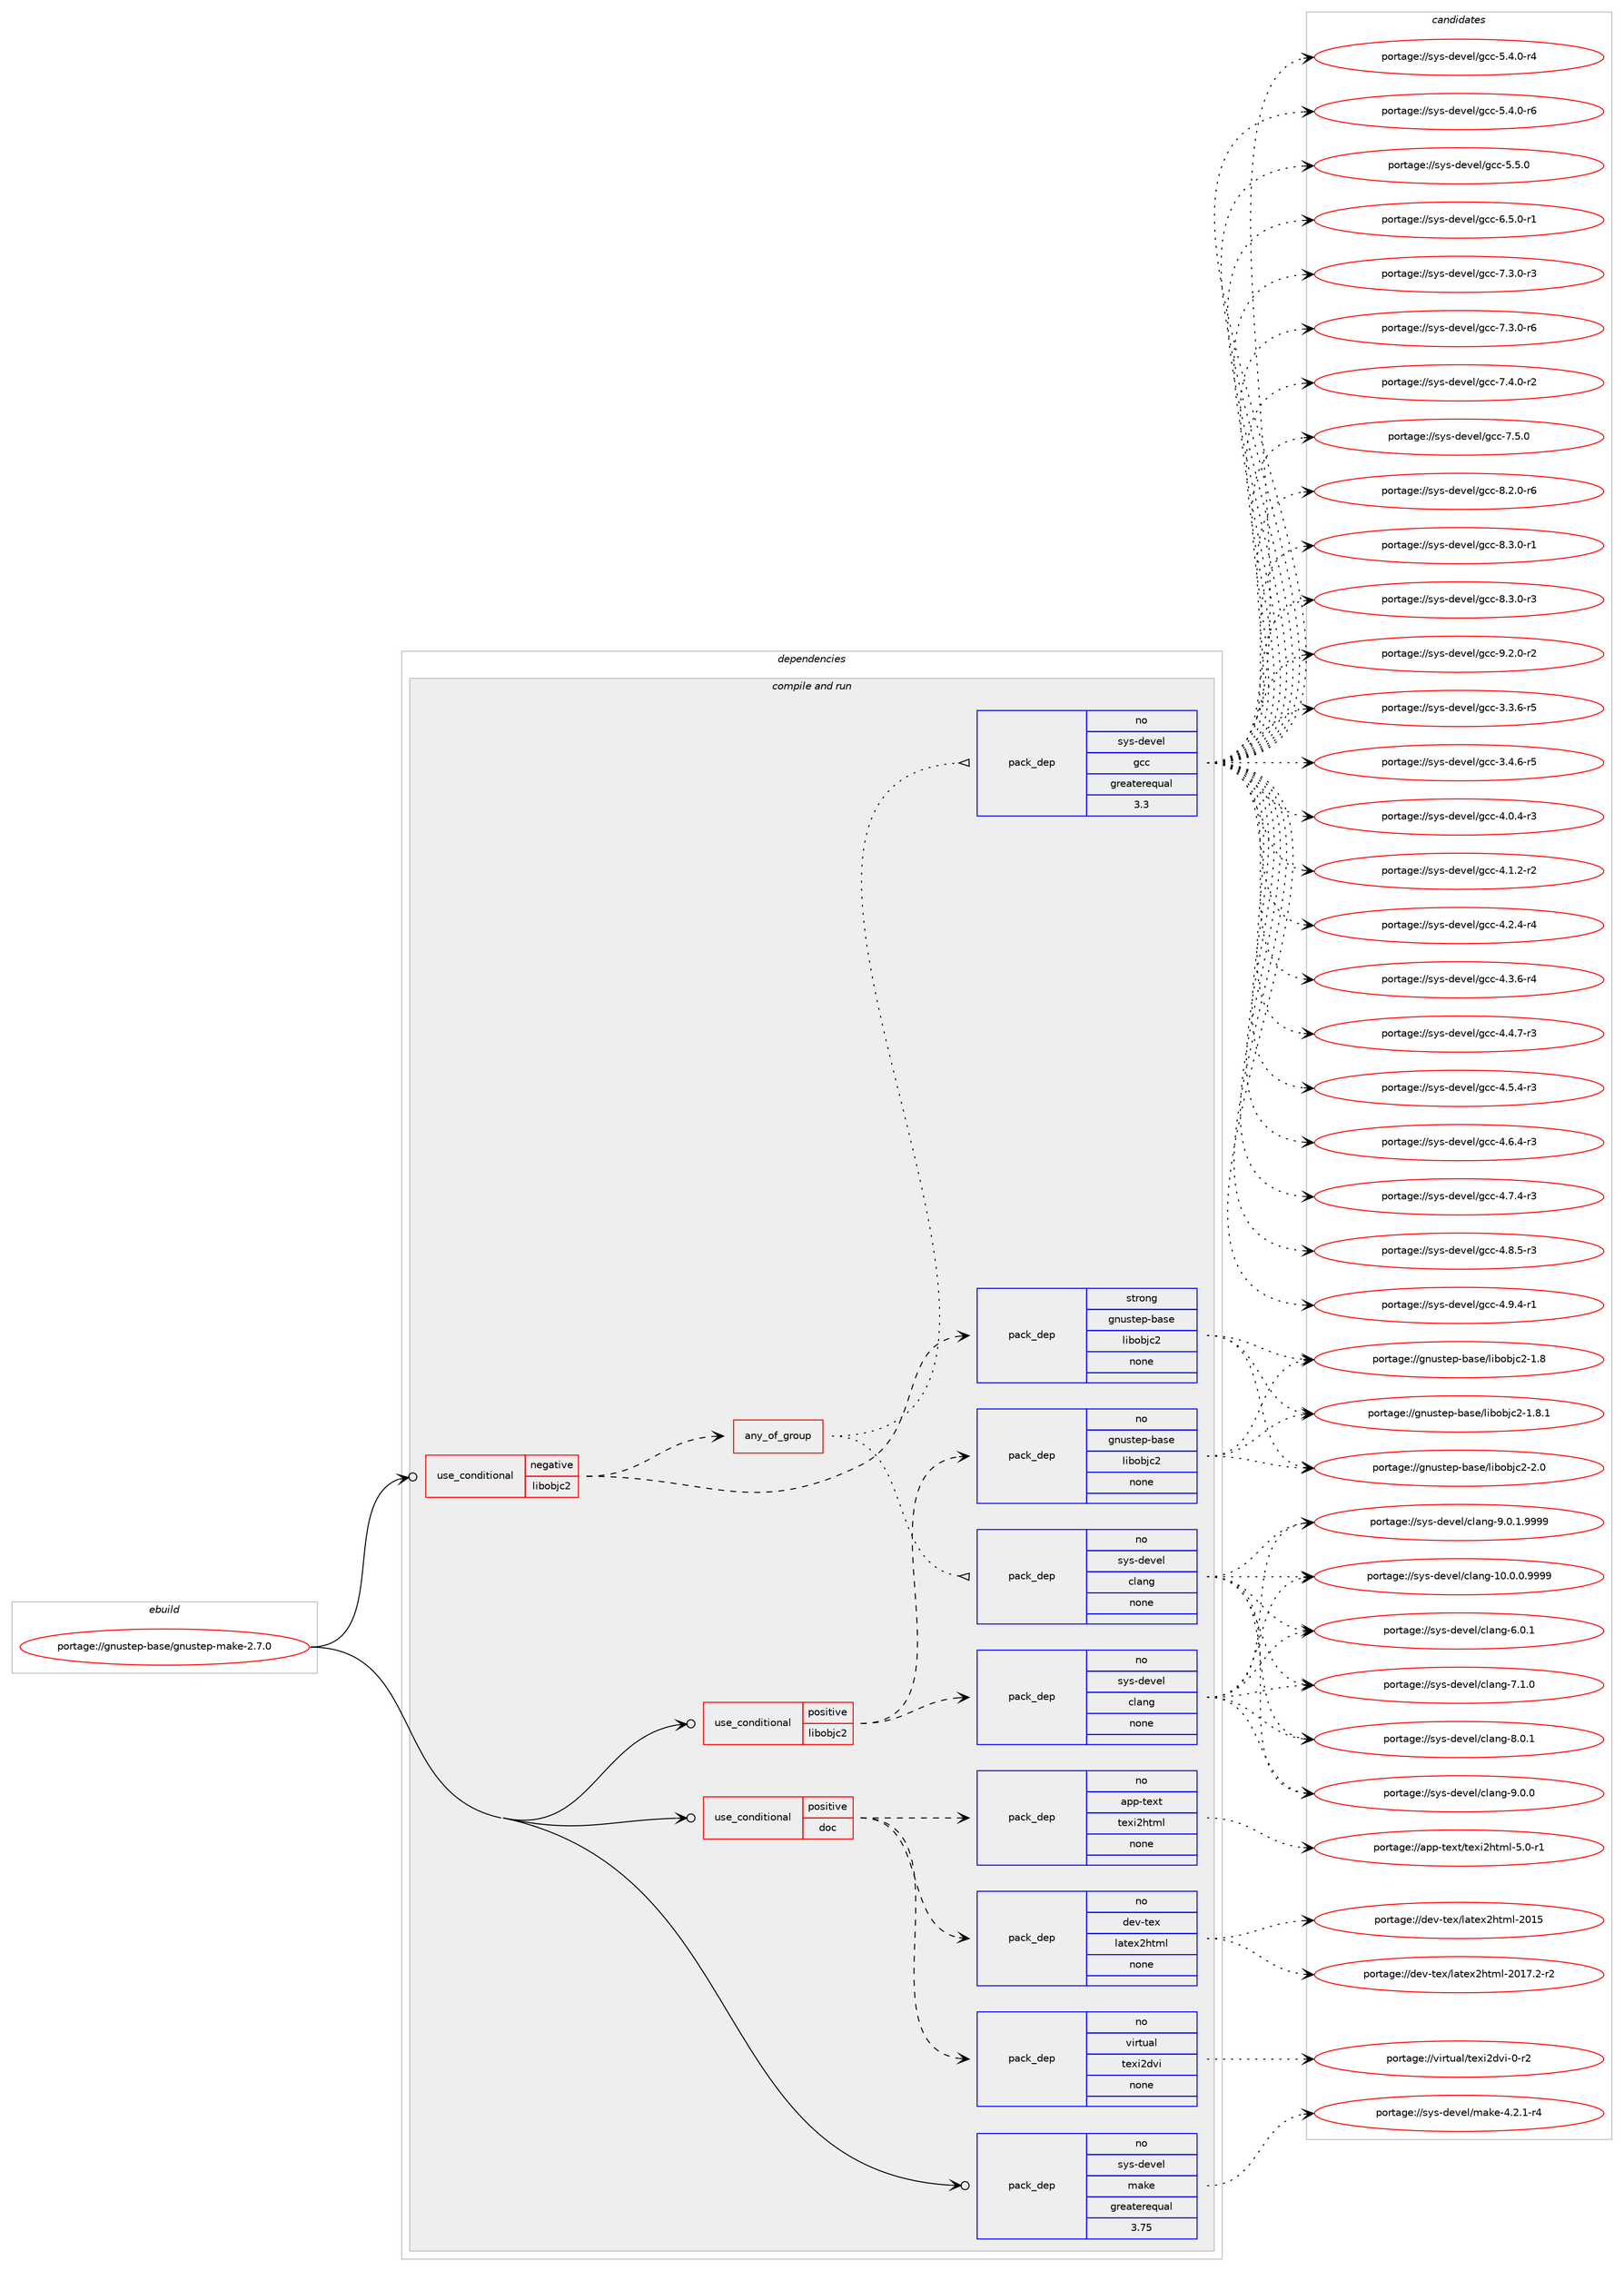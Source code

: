 digraph prolog {

# *************
# Graph options
# *************

newrank=true;
concentrate=true;
compound=true;
graph [rankdir=LR,fontname=Helvetica,fontsize=10,ranksep=1.5];#, ranksep=2.5, nodesep=0.2];
edge  [arrowhead=vee];
node  [fontname=Helvetica,fontsize=10];

# **********
# The ebuild
# **********

subgraph cluster_leftcol {
color=gray;
rank=same;
label=<<i>ebuild</i>>;
id [label="portage://gnustep-base/gnustep-make-2.7.0", color=red, width=4, href="../gnustep-base/gnustep-make-2.7.0.svg"];
}

# ****************
# The dependencies
# ****************

subgraph cluster_midcol {
color=gray;
label=<<i>dependencies</i>>;
subgraph cluster_compile {
fillcolor="#eeeeee";
style=filled;
label=<<i>compile</i>>;
}
subgraph cluster_compileandrun {
fillcolor="#eeeeee";
style=filled;
label=<<i>compile and run</i>>;
subgraph cond74750 {
dependency283772 [label=<<TABLE BORDER="0" CELLBORDER="1" CELLSPACING="0" CELLPADDING="4"><TR><TD ROWSPAN="3" CELLPADDING="10">use_conditional</TD></TR><TR><TD>negative</TD></TR><TR><TD>libobjc2</TD></TR></TABLE>>, shape=none, color=red];
subgraph pack204863 {
dependency283773 [label=<<TABLE BORDER="0" CELLBORDER="1" CELLSPACING="0" CELLPADDING="4" WIDTH="220"><TR><TD ROWSPAN="6" CELLPADDING="30">pack_dep</TD></TR><TR><TD WIDTH="110">strong</TD></TR><TR><TD>gnustep-base</TD></TR><TR><TD>libobjc2</TD></TR><TR><TD>none</TD></TR><TR><TD></TD></TR></TABLE>>, shape=none, color=blue];
}
dependency283772:e -> dependency283773:w [weight=20,style="dashed",arrowhead="vee"];
subgraph any4058 {
dependency283774 [label=<<TABLE BORDER="0" CELLBORDER="1" CELLSPACING="0" CELLPADDING="4"><TR><TD CELLPADDING="10">any_of_group</TD></TR></TABLE>>, shape=none, color=red];subgraph pack204864 {
dependency283775 [label=<<TABLE BORDER="0" CELLBORDER="1" CELLSPACING="0" CELLPADDING="4" WIDTH="220"><TR><TD ROWSPAN="6" CELLPADDING="30">pack_dep</TD></TR><TR><TD WIDTH="110">no</TD></TR><TR><TD>sys-devel</TD></TR><TR><TD>gcc</TD></TR><TR><TD>greaterequal</TD></TR><TR><TD>3.3</TD></TR></TABLE>>, shape=none, color=blue];
}
dependency283774:e -> dependency283775:w [weight=20,style="dotted",arrowhead="oinv"];
subgraph pack204865 {
dependency283776 [label=<<TABLE BORDER="0" CELLBORDER="1" CELLSPACING="0" CELLPADDING="4" WIDTH="220"><TR><TD ROWSPAN="6" CELLPADDING="30">pack_dep</TD></TR><TR><TD WIDTH="110">no</TD></TR><TR><TD>sys-devel</TD></TR><TR><TD>clang</TD></TR><TR><TD>none</TD></TR><TR><TD></TD></TR></TABLE>>, shape=none, color=blue];
}
dependency283774:e -> dependency283776:w [weight=20,style="dotted",arrowhead="oinv"];
}
dependency283772:e -> dependency283774:w [weight=20,style="dashed",arrowhead="vee"];
}
id:e -> dependency283772:w [weight=20,style="solid",arrowhead="odotvee"];
subgraph cond74751 {
dependency283777 [label=<<TABLE BORDER="0" CELLBORDER="1" CELLSPACING="0" CELLPADDING="4"><TR><TD ROWSPAN="3" CELLPADDING="10">use_conditional</TD></TR><TR><TD>positive</TD></TR><TR><TD>doc</TD></TR></TABLE>>, shape=none, color=red];
subgraph pack204866 {
dependency283778 [label=<<TABLE BORDER="0" CELLBORDER="1" CELLSPACING="0" CELLPADDING="4" WIDTH="220"><TR><TD ROWSPAN="6" CELLPADDING="30">pack_dep</TD></TR><TR><TD WIDTH="110">no</TD></TR><TR><TD>virtual</TD></TR><TR><TD>texi2dvi</TD></TR><TR><TD>none</TD></TR><TR><TD></TD></TR></TABLE>>, shape=none, color=blue];
}
dependency283777:e -> dependency283778:w [weight=20,style="dashed",arrowhead="vee"];
subgraph pack204867 {
dependency283779 [label=<<TABLE BORDER="0" CELLBORDER="1" CELLSPACING="0" CELLPADDING="4" WIDTH="220"><TR><TD ROWSPAN="6" CELLPADDING="30">pack_dep</TD></TR><TR><TD WIDTH="110">no</TD></TR><TR><TD>dev-tex</TD></TR><TR><TD>latex2html</TD></TR><TR><TD>none</TD></TR><TR><TD></TD></TR></TABLE>>, shape=none, color=blue];
}
dependency283777:e -> dependency283779:w [weight=20,style="dashed",arrowhead="vee"];
subgraph pack204868 {
dependency283780 [label=<<TABLE BORDER="0" CELLBORDER="1" CELLSPACING="0" CELLPADDING="4" WIDTH="220"><TR><TD ROWSPAN="6" CELLPADDING="30">pack_dep</TD></TR><TR><TD WIDTH="110">no</TD></TR><TR><TD>app-text</TD></TR><TR><TD>texi2html</TD></TR><TR><TD>none</TD></TR><TR><TD></TD></TR></TABLE>>, shape=none, color=blue];
}
dependency283777:e -> dependency283780:w [weight=20,style="dashed",arrowhead="vee"];
}
id:e -> dependency283777:w [weight=20,style="solid",arrowhead="odotvee"];
subgraph cond74752 {
dependency283781 [label=<<TABLE BORDER="0" CELLBORDER="1" CELLSPACING="0" CELLPADDING="4"><TR><TD ROWSPAN="3" CELLPADDING="10">use_conditional</TD></TR><TR><TD>positive</TD></TR><TR><TD>libobjc2</TD></TR></TABLE>>, shape=none, color=red];
subgraph pack204869 {
dependency283782 [label=<<TABLE BORDER="0" CELLBORDER="1" CELLSPACING="0" CELLPADDING="4" WIDTH="220"><TR><TD ROWSPAN="6" CELLPADDING="30">pack_dep</TD></TR><TR><TD WIDTH="110">no</TD></TR><TR><TD>gnustep-base</TD></TR><TR><TD>libobjc2</TD></TR><TR><TD>none</TD></TR><TR><TD></TD></TR></TABLE>>, shape=none, color=blue];
}
dependency283781:e -> dependency283782:w [weight=20,style="dashed",arrowhead="vee"];
subgraph pack204870 {
dependency283783 [label=<<TABLE BORDER="0" CELLBORDER="1" CELLSPACING="0" CELLPADDING="4" WIDTH="220"><TR><TD ROWSPAN="6" CELLPADDING="30">pack_dep</TD></TR><TR><TD WIDTH="110">no</TD></TR><TR><TD>sys-devel</TD></TR><TR><TD>clang</TD></TR><TR><TD>none</TD></TR><TR><TD></TD></TR></TABLE>>, shape=none, color=blue];
}
dependency283781:e -> dependency283783:w [weight=20,style="dashed",arrowhead="vee"];
}
id:e -> dependency283781:w [weight=20,style="solid",arrowhead="odotvee"];
subgraph pack204871 {
dependency283784 [label=<<TABLE BORDER="0" CELLBORDER="1" CELLSPACING="0" CELLPADDING="4" WIDTH="220"><TR><TD ROWSPAN="6" CELLPADDING="30">pack_dep</TD></TR><TR><TD WIDTH="110">no</TD></TR><TR><TD>sys-devel</TD></TR><TR><TD>make</TD></TR><TR><TD>greaterequal</TD></TR><TR><TD>3.75</TD></TR></TABLE>>, shape=none, color=blue];
}
id:e -> dependency283784:w [weight=20,style="solid",arrowhead="odotvee"];
}
subgraph cluster_run {
fillcolor="#eeeeee";
style=filled;
label=<<i>run</i>>;
}
}

# **************
# The candidates
# **************

subgraph cluster_choices {
rank=same;
color=gray;
label=<<i>candidates</i>>;

subgraph choice204863 {
color=black;
nodesep=1;
choiceportage103110117115116101112459897115101471081059811198106995045494656 [label="portage://gnustep-base/libobjc2-1.8", color=red, width=4,href="../gnustep-base/libobjc2-1.8.svg"];
choiceportage1031101171151161011124598971151014710810598111981069950454946564649 [label="portage://gnustep-base/libobjc2-1.8.1", color=red, width=4,href="../gnustep-base/libobjc2-1.8.1.svg"];
choiceportage103110117115116101112459897115101471081059811198106995045504648 [label="portage://gnustep-base/libobjc2-2.0", color=red, width=4,href="../gnustep-base/libobjc2-2.0.svg"];
dependency283773:e -> choiceportage103110117115116101112459897115101471081059811198106995045494656:w [style=dotted,weight="100"];
dependency283773:e -> choiceportage1031101171151161011124598971151014710810598111981069950454946564649:w [style=dotted,weight="100"];
dependency283773:e -> choiceportage103110117115116101112459897115101471081059811198106995045504648:w [style=dotted,weight="100"];
}
subgraph choice204864 {
color=black;
nodesep=1;
choiceportage115121115451001011181011084710399994551465146544511453 [label="portage://sys-devel/gcc-3.3.6-r5", color=red, width=4,href="../sys-devel/gcc-3.3.6-r5.svg"];
choiceportage115121115451001011181011084710399994551465246544511453 [label="portage://sys-devel/gcc-3.4.6-r5", color=red, width=4,href="../sys-devel/gcc-3.4.6-r5.svg"];
choiceportage115121115451001011181011084710399994552464846524511451 [label="portage://sys-devel/gcc-4.0.4-r3", color=red, width=4,href="../sys-devel/gcc-4.0.4-r3.svg"];
choiceportage115121115451001011181011084710399994552464946504511450 [label="portage://sys-devel/gcc-4.1.2-r2", color=red, width=4,href="../sys-devel/gcc-4.1.2-r2.svg"];
choiceportage115121115451001011181011084710399994552465046524511452 [label="portage://sys-devel/gcc-4.2.4-r4", color=red, width=4,href="../sys-devel/gcc-4.2.4-r4.svg"];
choiceportage115121115451001011181011084710399994552465146544511452 [label="portage://sys-devel/gcc-4.3.6-r4", color=red, width=4,href="../sys-devel/gcc-4.3.6-r4.svg"];
choiceportage115121115451001011181011084710399994552465246554511451 [label="portage://sys-devel/gcc-4.4.7-r3", color=red, width=4,href="../sys-devel/gcc-4.4.7-r3.svg"];
choiceportage115121115451001011181011084710399994552465346524511451 [label="portage://sys-devel/gcc-4.5.4-r3", color=red, width=4,href="../sys-devel/gcc-4.5.4-r3.svg"];
choiceportage115121115451001011181011084710399994552465446524511451 [label="portage://sys-devel/gcc-4.6.4-r3", color=red, width=4,href="../sys-devel/gcc-4.6.4-r3.svg"];
choiceportage115121115451001011181011084710399994552465546524511451 [label="portage://sys-devel/gcc-4.7.4-r3", color=red, width=4,href="../sys-devel/gcc-4.7.4-r3.svg"];
choiceportage115121115451001011181011084710399994552465646534511451 [label="portage://sys-devel/gcc-4.8.5-r3", color=red, width=4,href="../sys-devel/gcc-4.8.5-r3.svg"];
choiceportage115121115451001011181011084710399994552465746524511449 [label="portage://sys-devel/gcc-4.9.4-r1", color=red, width=4,href="../sys-devel/gcc-4.9.4-r1.svg"];
choiceportage115121115451001011181011084710399994553465246484511452 [label="portage://sys-devel/gcc-5.4.0-r4", color=red, width=4,href="../sys-devel/gcc-5.4.0-r4.svg"];
choiceportage115121115451001011181011084710399994553465246484511454 [label="portage://sys-devel/gcc-5.4.0-r6", color=red, width=4,href="../sys-devel/gcc-5.4.0-r6.svg"];
choiceportage11512111545100101118101108471039999455346534648 [label="portage://sys-devel/gcc-5.5.0", color=red, width=4,href="../sys-devel/gcc-5.5.0.svg"];
choiceportage115121115451001011181011084710399994554465346484511449 [label="portage://sys-devel/gcc-6.5.0-r1", color=red, width=4,href="../sys-devel/gcc-6.5.0-r1.svg"];
choiceportage115121115451001011181011084710399994555465146484511451 [label="portage://sys-devel/gcc-7.3.0-r3", color=red, width=4,href="../sys-devel/gcc-7.3.0-r3.svg"];
choiceportage115121115451001011181011084710399994555465146484511454 [label="portage://sys-devel/gcc-7.3.0-r6", color=red, width=4,href="../sys-devel/gcc-7.3.0-r6.svg"];
choiceportage115121115451001011181011084710399994555465246484511450 [label="portage://sys-devel/gcc-7.4.0-r2", color=red, width=4,href="../sys-devel/gcc-7.4.0-r2.svg"];
choiceportage11512111545100101118101108471039999455546534648 [label="portage://sys-devel/gcc-7.5.0", color=red, width=4,href="../sys-devel/gcc-7.5.0.svg"];
choiceportage115121115451001011181011084710399994556465046484511454 [label="portage://sys-devel/gcc-8.2.0-r6", color=red, width=4,href="../sys-devel/gcc-8.2.0-r6.svg"];
choiceportage115121115451001011181011084710399994556465146484511449 [label="portage://sys-devel/gcc-8.3.0-r1", color=red, width=4,href="../sys-devel/gcc-8.3.0-r1.svg"];
choiceportage115121115451001011181011084710399994556465146484511451 [label="portage://sys-devel/gcc-8.3.0-r3", color=red, width=4,href="../sys-devel/gcc-8.3.0-r3.svg"];
choiceportage115121115451001011181011084710399994557465046484511450 [label="portage://sys-devel/gcc-9.2.0-r2", color=red, width=4,href="../sys-devel/gcc-9.2.0-r2.svg"];
dependency283775:e -> choiceportage115121115451001011181011084710399994551465146544511453:w [style=dotted,weight="100"];
dependency283775:e -> choiceportage115121115451001011181011084710399994551465246544511453:w [style=dotted,weight="100"];
dependency283775:e -> choiceportage115121115451001011181011084710399994552464846524511451:w [style=dotted,weight="100"];
dependency283775:e -> choiceportage115121115451001011181011084710399994552464946504511450:w [style=dotted,weight="100"];
dependency283775:e -> choiceportage115121115451001011181011084710399994552465046524511452:w [style=dotted,weight="100"];
dependency283775:e -> choiceportage115121115451001011181011084710399994552465146544511452:w [style=dotted,weight="100"];
dependency283775:e -> choiceportage115121115451001011181011084710399994552465246554511451:w [style=dotted,weight="100"];
dependency283775:e -> choiceportage115121115451001011181011084710399994552465346524511451:w [style=dotted,weight="100"];
dependency283775:e -> choiceportage115121115451001011181011084710399994552465446524511451:w [style=dotted,weight="100"];
dependency283775:e -> choiceportage115121115451001011181011084710399994552465546524511451:w [style=dotted,weight="100"];
dependency283775:e -> choiceportage115121115451001011181011084710399994552465646534511451:w [style=dotted,weight="100"];
dependency283775:e -> choiceportage115121115451001011181011084710399994552465746524511449:w [style=dotted,weight="100"];
dependency283775:e -> choiceportage115121115451001011181011084710399994553465246484511452:w [style=dotted,weight="100"];
dependency283775:e -> choiceportage115121115451001011181011084710399994553465246484511454:w [style=dotted,weight="100"];
dependency283775:e -> choiceportage11512111545100101118101108471039999455346534648:w [style=dotted,weight="100"];
dependency283775:e -> choiceportage115121115451001011181011084710399994554465346484511449:w [style=dotted,weight="100"];
dependency283775:e -> choiceportage115121115451001011181011084710399994555465146484511451:w [style=dotted,weight="100"];
dependency283775:e -> choiceportage115121115451001011181011084710399994555465146484511454:w [style=dotted,weight="100"];
dependency283775:e -> choiceportage115121115451001011181011084710399994555465246484511450:w [style=dotted,weight="100"];
dependency283775:e -> choiceportage11512111545100101118101108471039999455546534648:w [style=dotted,weight="100"];
dependency283775:e -> choiceportage115121115451001011181011084710399994556465046484511454:w [style=dotted,weight="100"];
dependency283775:e -> choiceportage115121115451001011181011084710399994556465146484511449:w [style=dotted,weight="100"];
dependency283775:e -> choiceportage115121115451001011181011084710399994556465146484511451:w [style=dotted,weight="100"];
dependency283775:e -> choiceportage115121115451001011181011084710399994557465046484511450:w [style=dotted,weight="100"];
}
subgraph choice204865 {
color=black;
nodesep=1;
choiceportage11512111545100101118101108479910897110103454948464846484657575757 [label="portage://sys-devel/clang-10.0.0.9999", color=red, width=4,href="../sys-devel/clang-10.0.0.9999.svg"];
choiceportage11512111545100101118101108479910897110103455446484649 [label="portage://sys-devel/clang-6.0.1", color=red, width=4,href="../sys-devel/clang-6.0.1.svg"];
choiceportage11512111545100101118101108479910897110103455546494648 [label="portage://sys-devel/clang-7.1.0", color=red, width=4,href="../sys-devel/clang-7.1.0.svg"];
choiceportage11512111545100101118101108479910897110103455646484649 [label="portage://sys-devel/clang-8.0.1", color=red, width=4,href="../sys-devel/clang-8.0.1.svg"];
choiceportage11512111545100101118101108479910897110103455746484648 [label="portage://sys-devel/clang-9.0.0", color=red, width=4,href="../sys-devel/clang-9.0.0.svg"];
choiceportage115121115451001011181011084799108971101034557464846494657575757 [label="portage://sys-devel/clang-9.0.1.9999", color=red, width=4,href="../sys-devel/clang-9.0.1.9999.svg"];
dependency283776:e -> choiceportage11512111545100101118101108479910897110103454948464846484657575757:w [style=dotted,weight="100"];
dependency283776:e -> choiceportage11512111545100101118101108479910897110103455446484649:w [style=dotted,weight="100"];
dependency283776:e -> choiceportage11512111545100101118101108479910897110103455546494648:w [style=dotted,weight="100"];
dependency283776:e -> choiceportage11512111545100101118101108479910897110103455646484649:w [style=dotted,weight="100"];
dependency283776:e -> choiceportage11512111545100101118101108479910897110103455746484648:w [style=dotted,weight="100"];
dependency283776:e -> choiceportage115121115451001011181011084799108971101034557464846494657575757:w [style=dotted,weight="100"];
}
subgraph choice204866 {
color=black;
nodesep=1;
choiceportage11810511411611797108471161011201055010011810545484511450 [label="portage://virtual/texi2dvi-0-r2", color=red, width=4,href="../virtual/texi2dvi-0-r2.svg"];
dependency283778:e -> choiceportage11810511411611797108471161011201055010011810545484511450:w [style=dotted,weight="100"];
}
subgraph choice204867 {
color=black;
nodesep=1;
choiceportage100101118451161011204710897116101120501041161091084550484953 [label="portage://dev-tex/latex2html-2015", color=red, width=4,href="../dev-tex/latex2html-2015.svg"];
choiceportage10010111845116101120471089711610112050104116109108455048495546504511450 [label="portage://dev-tex/latex2html-2017.2-r2", color=red, width=4,href="../dev-tex/latex2html-2017.2-r2.svg"];
dependency283779:e -> choiceportage100101118451161011204710897116101120501041161091084550484953:w [style=dotted,weight="100"];
dependency283779:e -> choiceportage10010111845116101120471089711610112050104116109108455048495546504511450:w [style=dotted,weight="100"];
}
subgraph choice204868 {
color=black;
nodesep=1;
choiceportage97112112451161011201164711610112010550104116109108455346484511449 [label="portage://app-text/texi2html-5.0-r1", color=red, width=4,href="../app-text/texi2html-5.0-r1.svg"];
dependency283780:e -> choiceportage97112112451161011201164711610112010550104116109108455346484511449:w [style=dotted,weight="100"];
}
subgraph choice204869 {
color=black;
nodesep=1;
choiceportage103110117115116101112459897115101471081059811198106995045494656 [label="portage://gnustep-base/libobjc2-1.8", color=red, width=4,href="../gnustep-base/libobjc2-1.8.svg"];
choiceportage1031101171151161011124598971151014710810598111981069950454946564649 [label="portage://gnustep-base/libobjc2-1.8.1", color=red, width=4,href="../gnustep-base/libobjc2-1.8.1.svg"];
choiceportage103110117115116101112459897115101471081059811198106995045504648 [label="portage://gnustep-base/libobjc2-2.0", color=red, width=4,href="../gnustep-base/libobjc2-2.0.svg"];
dependency283782:e -> choiceportage103110117115116101112459897115101471081059811198106995045494656:w [style=dotted,weight="100"];
dependency283782:e -> choiceportage1031101171151161011124598971151014710810598111981069950454946564649:w [style=dotted,weight="100"];
dependency283782:e -> choiceportage103110117115116101112459897115101471081059811198106995045504648:w [style=dotted,weight="100"];
}
subgraph choice204870 {
color=black;
nodesep=1;
choiceportage11512111545100101118101108479910897110103454948464846484657575757 [label="portage://sys-devel/clang-10.0.0.9999", color=red, width=4,href="../sys-devel/clang-10.0.0.9999.svg"];
choiceportage11512111545100101118101108479910897110103455446484649 [label="portage://sys-devel/clang-6.0.1", color=red, width=4,href="../sys-devel/clang-6.0.1.svg"];
choiceportage11512111545100101118101108479910897110103455546494648 [label="portage://sys-devel/clang-7.1.0", color=red, width=4,href="../sys-devel/clang-7.1.0.svg"];
choiceportage11512111545100101118101108479910897110103455646484649 [label="portage://sys-devel/clang-8.0.1", color=red, width=4,href="../sys-devel/clang-8.0.1.svg"];
choiceportage11512111545100101118101108479910897110103455746484648 [label="portage://sys-devel/clang-9.0.0", color=red, width=4,href="../sys-devel/clang-9.0.0.svg"];
choiceportage115121115451001011181011084799108971101034557464846494657575757 [label="portage://sys-devel/clang-9.0.1.9999", color=red, width=4,href="../sys-devel/clang-9.0.1.9999.svg"];
dependency283783:e -> choiceportage11512111545100101118101108479910897110103454948464846484657575757:w [style=dotted,weight="100"];
dependency283783:e -> choiceportage11512111545100101118101108479910897110103455446484649:w [style=dotted,weight="100"];
dependency283783:e -> choiceportage11512111545100101118101108479910897110103455546494648:w [style=dotted,weight="100"];
dependency283783:e -> choiceportage11512111545100101118101108479910897110103455646484649:w [style=dotted,weight="100"];
dependency283783:e -> choiceportage11512111545100101118101108479910897110103455746484648:w [style=dotted,weight="100"];
dependency283783:e -> choiceportage115121115451001011181011084799108971101034557464846494657575757:w [style=dotted,weight="100"];
}
subgraph choice204871 {
color=black;
nodesep=1;
choiceportage1151211154510010111810110847109971071014552465046494511452 [label="portage://sys-devel/make-4.2.1-r4", color=red, width=4,href="../sys-devel/make-4.2.1-r4.svg"];
dependency283784:e -> choiceportage1151211154510010111810110847109971071014552465046494511452:w [style=dotted,weight="100"];
}
}

}
